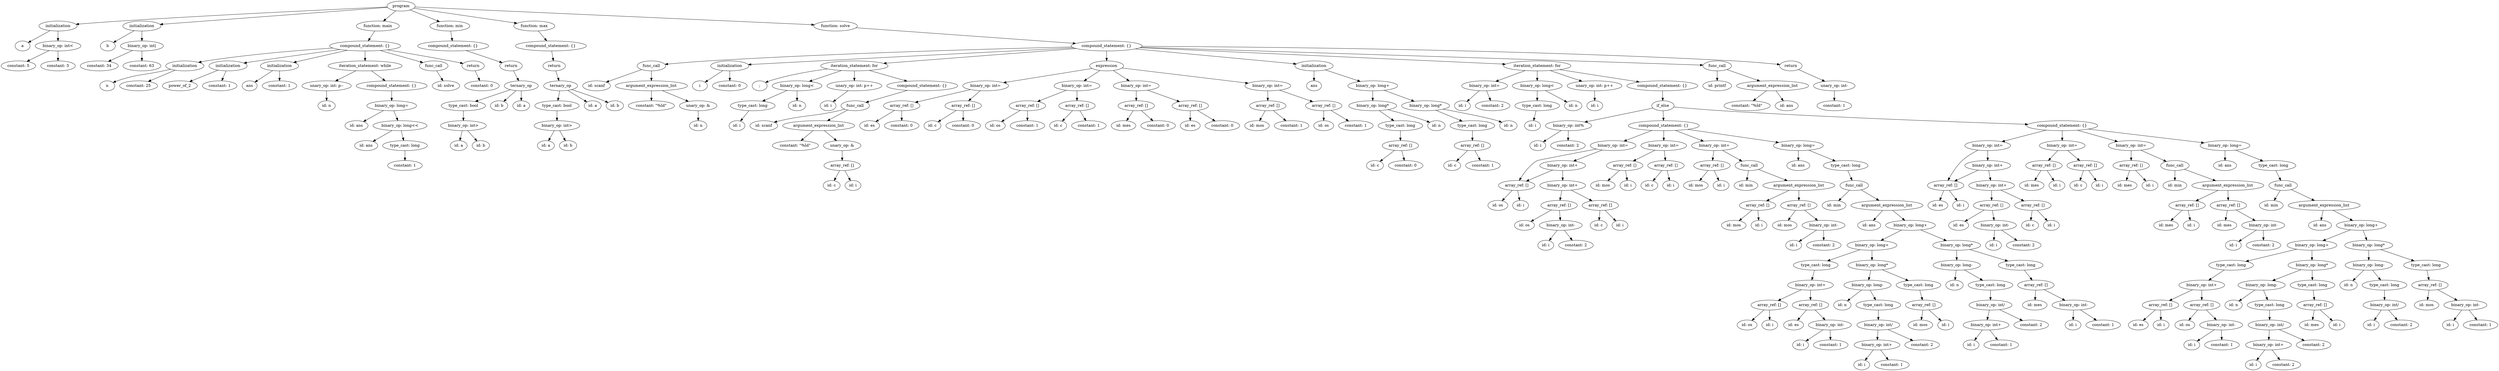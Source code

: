 strict digraph "" {
	graph [bb="0,0,9017,1332"];
	node [label="\N"];
	395	[height=0.5,
		label=program,
		pos="1444.5,1314",
		width=1.4082];
	6	[height=0.5,
		label=initialization,
		pos="205.5,1242",
		width=1.9167];
	395 -> 6	[pos="e,270.46,1248.3 1394.4,1310.8 1246.7,1304.2 800.38,1283.6 430.5,1260 380.45,1256.8 324.19,1252.6 280.44,1249.1"];
	13	[height=0.5,
		label=initialization,
		pos="508.5,1242",
		width=1.9167];
	395 -> 13	[pos="e,573.85,1247.9 1395.5,1309.3 1241.9,1297.8 769.25,1262.5 584.04,1248.6"];
	56	[height=0.5,
		label="function: main",
		pos="1360.5,1242",
		width=2.1528];
	395 -> 56	[pos="e,1380.4,1259.6 1425.4,1297.1 1414.4,1287.9 1400.3,1276.2 1388.1,1266"];
	75	[height=0.5,
		label="function: min",
		pos="1620.5,1242",
		width=2.004];
	395 -> 75	[pos="e,1583.7,1257.6 1477.2,1300 1504.5,1289.2 1543.6,1273.6 1574.2,1261.4"];
	94	[height=0.5,
		label="function: max",
		pos="1925.5,1242",
		width=2.0582];
	395 -> 94	[pos="e,1863.8,1252 1490.6,1306.3 1574.7,1294 1753.6,1268 1853.7,1253.4"];
	394	[height=0.5,
		label="function: solve",
		pos="3013.5,1242",
		width=2.1845];
	395 -> 394	[pos="e,2937.1,1246.4 1494.5,1310.8 1719.3,1300.7 2638.7,1259.7 2926.8,1246.9"];
	2	[height=0.5,
		label=a,
		pos="77.5,1170",
		width=0.75];
	6 -> 2	[pos="e,97.875,1182.1 177.09,1225.5 156.18,1214 127.83,1198.5 106.72,1187"];
	5	[height=0.5,
		label="binary_op: int<",
		pos="205.5,1170",
		width=2.2929];
	6 -> 5	[pos="e,205.5,1188.1 205.5,1223.7 205.5,1216 205.5,1206.7 205.5,1198.1"];
	9	[height=0.5,
		label=b,
		pos="385.5,1170",
		width=0.75];
	13 -> 9	[pos="e,405.46,1182.4 481.2,1225.5 461.32,1214.1 434.44,1198.8 414.23,1187.3"];
	12	[height=0.5,
		label="binary_op: int|",
		pos="508.5,1170",
		width=2.1528];
	13 -> 12	[pos="e,508.5,1188.1 508.5,1223.7 508.5,1216 508.5,1206.7 508.5,1198.1"];
	55	[height=0.5,
		label="compound_statement: {}",
		pos="1314.5,1170",
		width=3.5566];
	56 -> 55	[pos="e,1325.9,1188.3 1349.4,1224.1 1344,1215.8 1337.4,1205.8 1331.4,1196.7"];
	74	[height=0.5,
		label="compound_statement: {}",
		pos="1632.5,1170",
		width=3.5566];
	75 -> 74	[pos="e,1629.6,1188.1 1623.5,1223.7 1624.8,1216 1626.4,1206.7 1627.9,1198.1"];
	93	[height=0.5,
		label="compound_statement: {}",
		pos="1985.5,1170",
		width=3.5566];
	94 -> 93	[pos="e,1970.7,1188.3 1940,1224.1 1947.2,1215.7 1956,1205.4 1964,1196.1"];
	393	[height=0.5,
		label="compound_statement: {}",
		pos="3992.5,1170",
		width=3.5566];
	394 -> 393	[pos="e,3881.2,1179 3087.5,1235.7 3255.2,1223.7 3665.4,1194.4 3871,1179.7"];
	3	[height=0.5,
		label="constant: 5",
		pos="62.5,1098",
		width=1.7361];
	5 -> 3	[pos="e,93.015,1113.9 173.41,1153.3 152.37,1143 124.71,1129.5 102.28,1118.5"];
	4	[height=0.5,
		label="constant: 3",
		pos="205.5,1098",
		width=1.7361];
	5 -> 4	[pos="e,205.5,1116.1 205.5,1151.7 205.5,1144 205.5,1134.7 205.5,1126.1"];
	10	[height=0.5,
		label="constant: 34",
		pos="354.5,1098",
		width=1.8957];
	12 -> 10	[pos="e,387.16,1113.8 474.7,1153.6 451.62,1143.1 420.88,1129.2 396.27,1118"];
	11	[height=0.5,
		label="constant: 63",
		pos="508.5,1098",
		width=1.8957];
	12 -> 11	[pos="e,508.5,1116.1 508.5,1151.7 508.5,1144 508.5,1134.7 508.5,1126.1"];
	30	[height=0.5,
		label=initialization,
		pos="663.5,1098",
		width=1.9167];
	55 -> 30	[pos="e,712.84,1110.7 1198.2,1162.4 1082.1,1154.9 898.73,1140.3 741.5,1116 735.39,1115.1 729.04,1113.9 722.71,1112.7"];
	35	[height=0.5,
		label=initialization,
		pos="819.5,1098",
		width=1.9167];
	55 -> 35	[pos="e,876.64,1108.2 1224.5,1157.2 1146,1146.8 1029.1,1131 927.5,1116 914.33,1114.1 900.27,1111.9 886.8,1109.8"];
	40	[height=0.5,
		label=initialization,
		pos="1005.5,1098",
		width=1.9167];
	55 -> 40	[pos="e,1056.1,1110.5 1250.1,1154.4 1195.9,1142.1 1119,1124.7 1066,1112.7"];
	50	[height=0.5,
		label="iteration_statement: while",
		pos="1314.5,1098",
		width=3.7011];
	55 -> 50	[pos="e,1314.5,1116.1 1314.5,1151.7 1314.5,1144 1314.5,1134.7 1314.5,1126.1"];
	52	[height=0.5,
		label=func_call,
		pos="1562.5,1098",
		width=1.4306];
	55 -> 52	[pos="e,1523.6,1110 1368.9,1153.6 1412.2,1141.4 1472.2,1124.5 1513.9,1112.7"];
	54	[height=0.5,
		label=return,
		pos="1704.5,1098",
		width=1.125];
	55 -> 54	[pos="e,1668.6,1106.7 1394.7,1156 1457,1145.7 1545.3,1130.6 1622.5,1116 1634.2,1113.8 1646.8,1111.2 1658.6,1108.8"];
	73	[height=0.5,
		label=return,
		pos="1841.5,1098",
		width=1.125];
	74 -> 73	[pos="e,1810.1,1109.5 1679.7,1153.2 1715.9,1141.1 1765.6,1124.4 1800.3,1112.8"];
	92	[height=0.5,
		label=return,
		pos="1997.5,1098",
		width=1.125];
	93 -> 92	[pos="e,1994.6,1116.1 1988.5,1151.7 1989.8,1144 1991.4,1134.7 1992.9,1126.1"];
	124	[height=0.5,
		label=func_call,
		pos="2348.5,1098",
		width=1.4306];
	393 -> 124	[pos="e,2397.7,1103.7 3866.8,1166.3 3616.6,1160.5 3038.6,1145 2553.5,1116 2504.4,1113.1 2448.7,1108.4 2407.8,1104.6"];
	140	[height=0.5,
		label=initialization,
		pos="2631.5,1098",
		width=1.9167];
	393 -> 140	[pos="e,2698.4,1102.6 3874.1,1163.1 3680.8,1153.4 3285.4,1133.4 2950.5,1116 2867.8,1111.7 2773.1,1106.6 2708.5,1103.2"];
	157	[height=0.5,
		label="iteration_statement: for",
		pos="3081.5,1098",
		width=3.3761];
	393 -> 157	[pos="e,3186.6,1107.1 3883.1,1160.6 3709.7,1147.3 3373.6,1121.4 3196.7,1107.9"];
	172	[height=0.5,
		label=expression,
		pos="3992.5,1098",
		width=1.6971];
	393 -> 172	[pos="e,3992.5,1116.1 3992.5,1151.7 3992.5,1144 3992.5,1134.7 3992.5,1126.1"];
	203	[height=0.5,
		label=initialization,
		pos="4741.5,1098",
		width=1.9167];
	393 -> 203	[pos="e,4677.7,1105 4095.9,1159.3 4249.2,1145 4533.2,1118.5 4667.5,1105.9"];
	384	[height=0.5,
		label="iteration_statement: for",
		pos="5547.5,1098",
		width=3.3761];
	393 -> 384	[pos="e,5433,1104.2 4112.3,1163.6 4400.3,1150.6 5129.7,1117.8 5422.8,1104.6"];
	389	[height=0.5,
		label=func_call,
		pos="6197.5,1098",
		width=1.4306];
	393 -> 389	[pos="e,6146.3,1100.7 4116,1165.2 4394.6,1156.5 5093.6,1134.8 5678.5,1116 5843.9,1110.7 6038.9,1104.3 6136.1,1101"];
	392	[height=0.5,
		label=return,
		pos="6463.5,1098",
		width=1.125];
	393 -> 392	[pos="e,6424.2,1103 4120.4,1168.7 4465.5,1167.2 5445.1,1159.2 6258.5,1116 6311.8,1113.2 6372.6,1107.9 6414.1,1103.9"];
	28	[height=0.5,
		label=n,
		pos="383.5,1026",
		width=0.75];
	30 -> 28	[pos="e,404.11,1037.7 612.31,1085.8 603.38,1083.9 594.17,1081.9 585.5,1080 511.73,1064 490.98,1068.3 419.5,1044 417.59,1043.3 415.64,1042.6 \
413.69,1041.9"];
	29	[height=0.5,
		label="constant: 25",
		pos="496.5,1026",
		width=1.8957];
	30 -> 29	[pos="e,531.18,1041.5 628.49,1082.3 602.91,1071.6 568.04,1057 540.56,1045.5"];
	33	[height=0.5,
		label=power_of_2,
		pos="645.5,1026",
		width=1.7512];
	35 -> 33	[pos="e,680.32,1041 783.45,1082.5 756.26,1071.6 718.82,1056.5 689.81,1044.8"];
	34	[height=0.5,
		label="constant: 1",
		pos="789.5,1026",
		width=1.7361];
	35 -> 34	[pos="e,796.9,1044.3 812.24,1080.1 808.82,1072.1 804.68,1062.4 800.86,1053.5"];
	38	[height=0.5,
		label=ans,
		pos="897.5,1026",
		width=0.75];
	40 -> 38	[pos="e,916.19,1039.1 980.99,1081.1 964.25,1070.3 942.04,1055.9 924.74,1044.7"];
	39	[height=0.5,
		label="constant: 1",
		pos="1005.5,1026",
		width=1.7361];
	40 -> 39	[pos="e,1005.5,1044.1 1005.5,1079.7 1005.5,1072 1005.5,1062.7 1005.5,1054.1"];
	42	[height=0.5,
		label="unary_op: int: p--",
		pos="1175.5,1026",
		width=2.4734];
	50 -> 42	[pos="e,1207.2,1043 1281.6,1080.4 1262.1,1070.6 1237.2,1058.1 1216.5,1047.6"];
	49	[height=0.5,
		label="compound_statement: {}",
		pos="1410.5,1026",
		width=3.5566];
	50 -> 49	[pos="e,1387.5,1043.8 1337.7,1080.1 1350.2,1070.9 1365.8,1059.6 1379.4,1049.7"];
	51	[height=0.5,
		label="id: solve",
		pos="1606.5,1026",
		width=1.375];
	52 -> 51	[pos="e,1595.9,1043.8 1573.2,1080.1 1578.3,1071.8 1584.7,1061.7 1590.4,1052.5"];
	53	[height=0.5,
		label="constant: 0",
		pos="1736.5,1026",
		width=1.7361];
	54 -> 53	[pos="e,1728.6,1044.3 1712.2,1080.1 1715.9,1072.1 1720.3,1062.4 1724.4,1053.5"];
	72	[height=0.5,
		label=ternary_op,
		pos="1878.5,1026",
		width=1.6971];
	73 -> 72	[pos="e,1869.5,1044 1850.3,1080.4 1854.6,1072.2 1859.9,1062.2 1864.7,1053.1"];
	91	[height=0.5,
		label=ternary_op,
		pos="2020.5,1026",
		width=1.6971];
	92 -> 91	[pos="e,2014.8,1044.3 2003.1,1080.1 2005.7,1072.2 2008.8,1062.6 2011.7,1053.8"];
	119	[height=0.5,
		label="id: scanf",
		pos="2150.5,1026",
		width=1.3902];
	124 -> 119	[pos="e,2185.1,1039.2 2313.6,1084.6 2280.5,1073 2230.7,1055.3 2194.8,1042.7"];
	121	[height=0.5,
		label=argument_expression_list,
		pos="2348.5,1026",
		width=3.6111];
	124 -> 121	[pos="e,2348.5,1044.1 2348.5,1079.7 2348.5,1072 2348.5,1062.7 2348.5,1054.1"];
	138	[height=0.5,
		label=i,
		pos="2523.5,1026",
		width=0.75];
	140 -> 138	[pos="e,2542.2,1039.1 2607,1081.1 2590.2,1070.3 2568,1055.9 2550.7,1044.7"];
	139	[height=0.5,
		label="constant: 0",
		pos="2631.5,1026",
		width=1.7361];
	140 -> 139	[pos="e,2631.5,1044.1 2631.5,1079.7 2631.5,1072 2631.5,1062.7 2631.5,1054.1"];
	141	[height=0.5,
		label=";",
		pos="2739.5,1026",
		width=0.75];
	157 -> 141	[pos="e,2760.1,1037.9 2984.8,1087 2923.8,1079.1 2843.9,1065.6 2775.5,1044 2773.6,1043.4 2771.6,1042.7 2769.7,1041.9"];
	145	[height=0.5,
		label="binary_op: long<",
		pos="2874.5,1026",
		width=2.4914];
	157 -> 145	[pos="e,2918.3,1041.8 3035,1081.3 3003.3,1070.5 2961,1056.3 2927.9,1045"];
	147	[height=0.5,
		label="unary_op: int: p++",
		pos="3081.5,1026",
		width=2.75];
	157 -> 147	[pos="e,3081.5,1044.1 3081.5,1079.7 3081.5,1072 3081.5,1062.7 3081.5,1054.1"];
	156	[height=0.5,
		label="compound_statement: {}",
		pos="3326.5,1026",
		width=3.5566];
	157 -> 156	[pos="e,3272.6,1042.4 3134.7,1081.8 3172.4,1071 3223.1,1056.5 3263,1045.1"];
	164	[height=0.5,
		label="binary_op: int=",
		pos="3555.5,1026",
		width=2.2929];
	172 -> 164	[pos="e,3619.9,1037.3 3940.2,1088.6 3863,1076.3 3718.1,1053 3629.8,1038.9"];
	171	[height=0.5,
		label="binary_op: int=",
		pos="3885.5,1026",
		width=2.2929];
	172 -> 171	[pos="e,3910.5,1043.4 3968.5,1081.3 3953.9,1071.8 3935.1,1059.5 3919.1,1049"];
	179	[height=0.5,
		label="binary_op: int=",
		pos="4099.5,1026",
		width=2.2929];
	172 -> 179	[pos="e,4074.5,1043.4 4016.5,1081.3 4031.1,1071.8 4049.9,1059.5 4065.9,1049"];
	186	[height=0.5,
		label="binary_op: int=",
		pos="4574.5,1026",
		width=2.2929];
	172 -> 186	[pos="e,4504,1035.5 4048,1090.3 4151.4,1077.9 4373.8,1051.1 4493.8,1036.7"];
	189	[height=0.5,
		label=ans,
		pos="4741.5,1026",
		width=0.75];
	203 -> 189	[pos="e,4741.5,1044.1 4741.5,1079.7 4741.5,1072 4741.5,1062.7 4741.5,1054.1"];
	202	[height=0.5,
		label="binary_op: long+",
		pos="4953.5,1026",
		width=2.4914];
	203 -> 202	[pos="e,4908.8,1041.8 4782.6,1083.4 4815.8,1072.5 4862.6,1057 4898.9,1045"];
	206	[height=0.5,
		label="binary_op: int=",
		pos="5357.5,1026",
		width=2.2929];
	384 -> 206	[pos="e,5397.5,1041.7 5504.4,1081.1 5475.4,1070.5 5437.2,1056.4 5407,1045.2"];
	210	[height=0.5,
		label="binary_op: long<",
		pos="5547.5,1026",
		width=2.4914];
	384 -> 210	[pos="e,5547.5,1044.1 5547.5,1079.7 5547.5,1072 5547.5,1062.7 5547.5,1054.1"];
	212	[height=0.5,
		label="unary_op: int: p++",
		pos="5754.5,1026",
		width=2.75];
	384 -> 212	[pos="e,5709.6,1042.2 5594,1081.3 5625.4,1070.7 5667.1,1056.6 5700.1,1045.4"];
	383	[height=0.5,
		label="compound_statement: {}",
		pos="5999.5,1026",
		width=3.5566];
	384 -> 383	[pos="e,5916.7,1039.8 5628.3,1084.5 5706.4,1072.4 5824.7,1054.1 5906.7,1041.4"];
	385	[height=0.5,
		label="id: printf",
		pos="6197.5,1026",
		width=1.4444];
	389 -> 385	[pos="e,6197.5,1044.1 6197.5,1079.7 6197.5,1072 6197.5,1062.7 6197.5,1054.1"];
	387	[height=0.5,
		label=argument_expression_list,
		pos="6397.5,1026",
		width=3.6111];
	389 -> 387	[pos="e,6352,1042.9 6232.8,1084.6 6263.1,1074 6307.4,1058.5 6342.4,1046.3"];
	391	[height=0.5,
		label="unary_op: int-",
		pos="6620.5,1026",
		width=2.0762];
	392 -> 391	[pos="e,6586.5,1042.2 6491.2,1084.6 6515,1074 6549.7,1058.6 6577.1,1046.3"];
	41	[height=0.5,
		label="id: n",
		pos="1175.5,954",
		width=0.86659];
	42 -> 41	[pos="e,1175.5,972.1 1175.5,1007.7 1175.5,999.98 1175.5,990.71 1175.5,982.11"];
	48	[height=0.5,
		label="binary_op: long=",
		pos="1410.5,954",
		width=2.4914];
	49 -> 48	[pos="e,1410.5,972.1 1410.5,1007.7 1410.5,999.98 1410.5,990.71 1410.5,982.11"];
	71	[height=0.5,
		label="type_cast: bool",
		pos="1669.5,954",
		width=2.2222];
	72 -> 71	[pos="e,1712.1,969.26 1839.7,1012 1806.4,1000.9 1758.2,984.71 1721.6,972.45"];
	69	[height=0.5,
		label="id: b",
		pos="1798.5,954",
		width=0.86659];
	72 -> 69	[pos="e,1815.1,969.48 1859.9,1008.8 1848.9,999.12 1834.8,986.77 1822.9,976.34"];
	70	[height=0.5,
		label="id: a",
		pos="1878.5,954",
		width=0.84854];
	72 -> 70	[pos="e,1878.5,972.1 1878.5,1007.7 1878.5,999.98 1878.5,990.71 1878.5,982.11"];
	90	[height=0.5,
		label="type_cast: bool",
		pos="2007.5,954",
		width=2.2222];
	91 -> 90	[pos="e,2010.7,972.1 2017.3,1007.7 2015.9,999.98 2014.1,990.71 2012.5,982.11"];
	88	[height=0.5,
		label="id: a",
		pos="2136.5,954",
		width=0.84854];
	91 -> 88	[pos="e,2115.8,967.46 2046.2,1009.5 2064.3,998.6 2088.4,984.05 2107.1,972.73"];
	89	[height=0.5,
		label="id: b",
		pos="2216.5,954",
		width=0.86659];
	91 -> 89	[pos="e,2192.5,965.54 2060.5,1012.3 2092.2,1002 2137.5,986.89 2176.5,972 2178.7,971.16 2181,970.27 2183.2,969.36"];
	120	[height=0.5,
		label="constant: \"%ld\"",
		pos="2348.5,954",
		width=2.3109];
	121 -> 120	[pos="e,2348.5,972.1 2348.5,1007.7 2348.5,999.98 2348.5,990.71 2348.5,982.11"];
	123	[height=0.5,
		label="unary_op: &",
		pos="2517.5,954",
		width=1.8776];
	121 -> 123	[pos="e,2482.5,969.48 2387.7,1008.8 2413.2,998.19 2446.6,984.37 2473.1,973.39"];
	144	[height=0.5,
		label="type_cast: long",
		pos="2714.5,954",
		width=2.2387];
	145 -> 144	[pos="e,2749.4,970.25 2839,1009.5 2815.3,999.11 2784,985.42 2758.7,974.35"];
	143	[height=0.5,
		label="id: n",
		pos="2874.5,954",
		width=0.86659];
	145 -> 143	[pos="e,2874.5,972.1 2874.5,1007.7 2874.5,999.98 2874.5,990.71 2874.5,982.11"];
	146	[height=0.5,
		label="id: i",
		pos="2986.5,954",
		width=0.79437];
	147 -> 146	[pos="e,3004.4,968.2 3059,1008.4 3045,998.14 3027.1,984.9 3012.5,974.18"];
	155	[height=0.5,
		label=func_call,
		pos="3084.5,954",
		width=1.4306];
	156 -> 155	[pos="e,3122.7,966.06 3273.1,1009.6 3231,997.39 3173,980.59 3132.4,968.86"];
	160	[height=0.5,
		label="array_ref: []",
		pos="3252.5,954",
		width=1.8234];
	164 -> 160	[pos="e,3301.1,966.22 3501,1012.4 3447.4,1000 3365.9,981.2 3311,968.52"];
	163	[height=0.5,
		label="array_ref: []",
		pos="3474.5,954",
		width=1.8234];
	164 -> 163	[pos="e,3493.6,971.47 3536.3,1008.4 3525.8,999.34 3512.7,987.97 3501.2,978.06"];
	167	[height=0.5,
		label="array_ref: []",
		pos="3706.5,954",
		width=1.8234];
	171 -> 167	[pos="e,3742.7,969.16 3847.1,1010 3819.3,999.12 3781.7,984.39 3752.3,972.91"];
	170	[height=0.5,
		label="array_ref: []",
		pos="3885.5,954",
		width=1.8234];
	171 -> 170	[pos="e,3885.5,972.1 3885.5,1007.7 3885.5,999.98 3885.5,990.71 3885.5,982.11"];
	175	[height=0.5,
		label="array_ref: []",
		pos="4099.5,954",
		width=1.8234];
	179 -> 175	[pos="e,4099.5,972.1 4099.5,1007.7 4099.5,999.98 4099.5,990.71 4099.5,982.11"];
	178	[height=0.5,
		label="array_ref: []",
		pos="4294.5,954",
		width=1.8234];
	179 -> 178	[pos="e,4256.3,968.7 4140.4,1010.3 4171.3,999.21 4214,983.9 4246.6,972.21"];
	182	[height=0.5,
		label="array_ref: []",
		pos="4574.5,954",
		width=1.8234];
	186 -> 182	[pos="e,4574.5,972.1 4574.5,1007.7 4574.5,999.98 4574.5,990.71 4574.5,982.11"];
	185	[height=0.5,
		label="array_ref: []",
		pos="4776.5,954",
		width=1.8234];
	186 -> 185	[pos="e,4737.3,968.59 4616.8,1010.3 4649.2,999.12 4693.8,983.67 4727.6,971.94"];
	195	[height=0.5,
		label="binary_op: long*",
		pos="4953.5,954",
		width=2.4028];
	202 -> 195	[pos="e,4953.5,972.1 4953.5,1007.7 4953.5,999.98 4953.5,990.71 4953.5,982.11"];
	201	[height=0.5,
		label="binary_op: long*",
		pos="5144.5,954",
		width=2.4028];
	202 -> 201	[pos="e,5103.6,969.99 4994.5,1010 5023.6,999.33 5062.8,984.95 5093.8,973.57"];
	204	[height=0.5,
		label="id: i",
		pos="5277.5,954",
		width=0.79437];
	206 -> 204	[pos="e,5293.6,969.11 5338.5,1008.4 5327.4,998.69 5313.3,986.31 5301.4,975.93"];
	205	[height=0.5,
		label="constant: 2",
		pos="5386.5,954",
		width=1.7361];
	206 -> 205	[pos="e,5379.3,972.28 5364.5,1008.1 5367.8,1000.2 5371.7,990.62 5375.4,981.79"];
	209	[height=0.5,
		label="type_cast: long",
		pos="5547.5,954",
		width=2.2387];
	210 -> 209	[pos="e,5547.5,972.1 5547.5,1007.7 5547.5,999.98 5547.5,990.71 5547.5,982.11"];
	208	[height=0.5,
		label="id: n",
		pos="5677.5,954",
		width=0.86659];
	210 -> 208	[pos="e,5655.5,966.84 5577.3,1008.9 5598.1,997.76 5625.7,982.89 5646.7,971.59"];
	211	[height=0.5,
		label="id: i",
		pos="5755.5,954",
		width=0.79437];
	212 -> 211	[pos="e,5755.3,972.1 5754.7,1007.7 5754.9,999.98 5755,990.71 5755.1,982.11"];
	382	[height=0.5,
		label=if_else,
		pos="6001.5,954",
		width=1.125];
	383 -> 382	[pos="e,6001,972.1 6000,1007.7 6000.2,999.98 6000.5,990.71 6000.7,982.11"];
	386	[height=0.5,
		label="constant: \"%ld\"",
		pos="6305.5,954",
		width=2.3109];
	387 -> 386	[pos="e,6327.2,971.55 6375.2,1008.1 6363.3,998.96 6348.4,987.63 6335.4,977.77"];
	388	[height=0.5,
		label="id: ans",
		pos="6448.5,954",
		width=1.1555];
	387 -> 388	[pos="e,6436.6,971.31 6409.8,1008.1 6416.1,999.5 6423.7,988.97 6430.6,979.56"];
	390	[height=0.5,
		label="constant: 1",
		pos="6620.5,954",
		width=1.7361];
	391 -> 390	[pos="e,6620.5,972.1 6620.5,1007.7 6620.5,999.98 6620.5,990.71 6620.5,982.11"];
	43	[height=0.5,
		label="id: ans",
		pos="1283.5,882",
		width=1.1555];
	48 -> 43	[pos="e,1308.2,896.63 1381.4,936.94 1362.2,926.37 1337,912.5 1317,901.47"];
	47	[height=0.5,
		label="binary_op: long<<",
		pos="1440.5,882",
		width=2.7083];
	48 -> 47	[pos="e,1433.1,900.28 1417.8,936.05 1421.2,928.09 1425.3,918.41 1429.1,909.51"];
	68	[height=0.5,
		label="binary_op: int>",
		pos="1669.5,882",
		width=2.2929];
	71 -> 68	[pos="e,1669.5,900.1 1669.5,935.7 1669.5,927.98 1669.5,918.71 1669.5,910.11"];
	87	[height=0.5,
		label="binary_op: int>",
		pos="2007.5,882",
		width=2.2929];
	90 -> 87	[pos="e,2007.5,900.1 2007.5,935.7 2007.5,927.98 2007.5,918.71 2007.5,910.11"];
	122	[height=0.5,
		label="id: n",
		pos="2517.5,882",
		width=0.86659];
	123 -> 122	[pos="e,2517.5,900.1 2517.5,935.7 2517.5,927.98 2517.5,918.71 2517.5,910.11"];
	142	[height=0.5,
		label="id: i",
		pos="2657.5,882",
		width=0.79437];
	144 -> 142	[pos="e,2670,898.36 2700.7,936.05 2693.4,927.08 2684.3,915.92 2676.4,906.15"];
	148	[height=0.5,
		label="id: scanf",
		pos="2754.5,882",
		width=1.3902];
	155 -> 148	[pos="e,2791.5,894.34 3046.9,941.68 3039.5,939.64 3031.8,937.65 3024.5,936 2931.7,915 2906.2,921.2 2813.5,900 2809.5,899.08 2805.3,898.04 \
2801.1,896.96"];
	150	[height=0.5,
		label=argument_expression_list,
		pos="2952.5,882",
		width=3.6111];
	155 -> 150	[pos="e,2983.7,899.53 3057.5,938.67 3038.8,928.77 3013.7,915.44 2992.7,904.31"];
	158	[height=0.5,
		label="id: es",
		pos="3136.5,882",
		width=0.99297];
	160 -> 158	[pos="e,3158.5,896.3 3226.5,937.29 3208.9,926.69 3185.6,912.66 3167.2,901.51"];
	159	[height=0.5,
		label="constant: 0",
		pos="3252.5,882",
		width=1.7361];
	160 -> 159	[pos="e,3252.5,900.1 3252.5,935.7 3252.5,927.98 3252.5,918.71 3252.5,910.11"];
	161	[height=0.5,
		label="id: c",
		pos="3363.5,882",
		width=0.84854];
	163 -> 161	[pos="e,3383.5,895.62 3449.6,937.29 3432.6,926.58 3410.1,912.37 3392.3,901.17"];
	162	[height=0.5,
		label="constant: 0",
		pos="3474.5,882",
		width=1.7361];
	163 -> 162	[pos="e,3474.5,900.1 3474.5,935.7 3474.5,927.98 3474.5,918.71 3474.5,910.11"];
	165	[height=0.5,
		label="id: os",
		pos="3590.5,882",
		width=0.99297];
	167 -> 165	[pos="e,3612.5,896.3 3680.5,937.29 3662.9,926.69 3639.6,912.66 3621.2,901.51"];
	166	[height=0.5,
		label="constant: 1",
		pos="3706.5,882",
		width=1.7361];
	167 -> 166	[pos="e,3706.5,900.1 3706.5,935.7 3706.5,927.98 3706.5,918.71 3706.5,910.11"];
	168	[height=0.5,
		label="id: c",
		pos="3817.5,882",
		width=0.84854];
	170 -> 168	[pos="e,3832.1,898.04 3869.4,936.41 3860.4,927.13 3849,915.44 3839.2,905.36"];
	169	[height=0.5,
		label="constant: 1",
		pos="3928.5,882",
		width=1.7361];
	170 -> 169	[pos="e,3918.2,899.79 3895.9,936.05 3901,927.8 3907.2,917.7 3912.8,908.54"];
	173	[height=0.5,
		label="id: mes",
		pos="4053.5,882",
		width=1.2277];
	175 -> 173	[pos="e,4064.5,899.79 4088.4,936.05 4082.9,927.71 4076.2,917.49 4070.1,908.25"];
	174	[height=0.5,
		label="constant: 0",
		pos="4178.5,882",
		width=1.7361];
	175 -> 174	[pos="e,4160.2,899.23 4118.2,936.41 4128.4,927.37 4141.2,916.03 4152.4,906.13"];
	176	[height=0.5,
		label="id: es",
		pos="4294.5,882",
		width=0.99297];
	178 -> 176	[pos="e,4294.5,900.1 4294.5,935.7 4294.5,927.98 4294.5,918.71 4294.5,910.11"];
	177	[height=0.5,
		label="constant: 0",
		pos="4410.5,882",
		width=1.7361];
	178 -> 177	[pos="e,4384.6,898.66 4320.5,937.29 4336.8,927.47 4357.9,914.71 4375.7,904.03"];
	180	[height=0.5,
		label="id: mos",
		pos="4535.5,882",
		width=1.2277];
	182 -> 180	[pos="e,4544.9,899.79 4565.1,936.05 4560.5,927.8 4554.8,917.7 4549.7,908.54"];
	181	[height=0.5,
		label="constant: 1",
		pos="4660.5,882",
		width=1.7361];
	182 -> 181	[pos="e,4640.7,899.15 4594.4,936.76 4605.8,927.49 4620.3,915.71 4632.8,905.55"];
	183	[height=0.5,
		label="id: os",
		pos="4776.5,882",
		width=0.99297];
	185 -> 183	[pos="e,4776.5,900.1 4776.5,935.7 4776.5,927.98 4776.5,918.71 4776.5,910.11"];
	184	[height=0.5,
		label="constant: 1",
		pos="4892.5,882",
		width=1.7361];
	185 -> 184	[pos="e,4866.6,898.66 4802.5,937.29 4818.8,927.47 4839.9,914.71 4857.7,904.03"];
	194	[height=0.5,
		label="type_cast: long",
		pos="5053.5,882",
		width=2.2387];
	195 -> 194	[pos="e,5030.2,899.31 4976.9,936.59 4990.4,927.2 5007.4,915.29 5021.9,905.09"];
	193	[height=0.5,
		label="id: n",
		pos="5183.5,882",
		width=0.86659];
	195 -> 193	[pos="e,5159.6,893.76 5007.7,939.87 5046,930.11 5098.4,915.79 5143.5,900 5145.7,899.22 5148,898.38 5150.3,897.5"];
	200	[height=0.5,
		label="type_cast: long",
		pos="5313.5,882",
		width=2.2387];
	201 -> 200	[pos="e,5277.1,898.09 5181.6,937.64 5207,927.13 5240.8,913.12 5267.8,901.92"];
	199	[height=0.5,
		label="id: n",
		pos="5443.5,882",
		width=0.86659];
	201 -> 199	[pos="e,5419.7,894.04 5207.5,941.61 5272,929.68 5367.7,911.15 5403.5,900 5405.7,899.3 5408,898.52 5410.3,897.68"];
	207	[height=0.5,
		label="id: i",
		pos="5530.5,882",
		width=0.79437];
	209 -> 207	[pos="e,5534.7,900.1 5543.3,935.7 5541.4,927.9 5539.1,918.51 5537,909.83"];
	215	[height=0.5,
		label="binary_op: int%",
		pos="5660.5,882",
		width=2.3109];
	382 -> 215	[pos="e,5718.7,894.94 5965.3,945.58 5909.1,934.03 5799.8,911.59 5728.5,896.96"];
	299	[height=0.5,
		label="compound_statement: {}",
		pos="6004.5,882",
		width=3.5566];
	382 -> 299	[pos="e,6003.8,900.1 6002.2,935.7 6002.6,927.98 6003,918.71 6003.3,910.11"];
	381	[height=0.5,
		label="compound_statement: {}",
		pos="7443.5,882",
		width=3.5566];
	382 -> 381	[pos="e,7319.9,886.81 6040.9,949.4 6083.5,945.62 6153.2,939.71 6213.5,936 6611.9,911.45 7083.6,894.51 7309.7,887.15"];
	44	[height=0.5,
		label="id: ans",
		pos="1318.5,810",
		width=1.1555];
	47 -> 44	[pos="e,1342.5,824.79 1412.2,864.76 1394.1,854.35 1370.4,840.79 1351.4,829.9"];
	46	[height=0.5,
		label="type_cast: long",
		pos="1458.5,810",
		width=2.2387];
	47 -> 46	[pos="e,1454.1,828.1 1444.9,863.7 1447,855.9 1449.4,846.51 1451.6,837.83"];
	66	[height=0.5,
		label="id: a",
		pos="1652.5,810",
		width=0.84854];
	68 -> 66	[pos="e,1656.7,828.1 1665.3,863.7 1663.4,855.9 1661.1,846.51 1659,837.83"];
	67	[height=0.5,
		label="id: b",
		pos="1732.5,810",
		width=0.86659];
	68 -> 67	[pos="e,1718.7,826.36 1684.8,864.05 1692.9,854.99 1703.1,843.69 1711.9,833.86"];
	85	[height=0.5,
		label="id: a",
		pos="1967.5,810",
		width=0.84854];
	87 -> 85	[pos="e,1976.8,827.31 1997.8,864.05 1993,855.68 1987.2,845.4 1981.9,836.13"];
	86	[height=0.5,
		label="id: b",
		pos="2047.5,810",
		width=0.86659];
	87 -> 86	[pos="e,2038.2,827.31 2017.2,864.05 2022,855.68 2027.8,845.4 2033.1,836.13"];
	149	[height=0.5,
		label="constant: \"%ld\"",
		pos="2868.5,810",
		width=2.3109];
	150 -> 149	[pos="e,2888.4,827.55 2932.2,864.05 2921.4,855.05 2907.9,843.84 2896.2,834.05"];
	154	[height=0.5,
		label="unary_op: &",
		pos="3037.5,810",
		width=1.8776];
	150 -> 154	[pos="e,3017.7,827.31 2973.1,864.05 2984.1,854.98 2997.8,843.68 3009.8,833.84"];
	192	[height=0.5,
		label="array_ref: []",
		pos="5053.5,810",
		width=1.8234];
	194 -> 192	[pos="e,5053.5,828.1 5053.5,863.7 5053.5,855.98 5053.5,846.71 5053.5,838.11"];
	198	[height=0.5,
		label="array_ref: []",
		pos="5313.5,810",
		width=1.8234];
	200 -> 198	[pos="e,5313.5,828.1 5313.5,863.7 5313.5,855.98 5313.5,846.71 5313.5,838.11"];
	213	[height=0.5,
		label="id: i",
		pos="5549.5,810",
		width=0.79437];
	215 -> 213	[pos="e,5569.2,823.43 5634.8,864.76 5617.7,854.03 5595.4,839.96 5577.9,828.91"];
	214	[height=0.5,
		label="constant: 2",
		pos="5658.5,810",
		width=1.7361];
	215 -> 214	[pos="e,5659,828.1 5660,863.7 5659.8,855.98 5659.5,846.71 5659.3,838.11"];
	229	[height=0.5,
		label="binary_op: int=",
		pos="5821.5,810",
		width=2.2929];
	299 -> 229	[pos="e,5860.5,825.91 5962.5,864.94 5934.9,854.39 5898.7,840.55 5869.9,829.53"];
	236	[height=0.5,
		label="binary_op: int=",
		pos="6004.5,810",
		width=2.2929];
	299 -> 236	[pos="e,6004.5,828.1 6004.5,863.7 6004.5,855.98 6004.5,846.71 6004.5,838.11"];
	251	[height=0.5,
		label="binary_op: int=",
		pos="6187.5,810",
		width=2.2929];
	299 -> 251	[pos="e,6148.5,825.91 6046.5,864.94 6074.1,854.39 6110.3,840.55 6139.1,829.53"];
	298	[height=0.5,
		label="binary_op: long=",
		pos="6490.5,810",
		width=2.4914];
	299 -> 298	[pos="e,6419.9,821.17 6090.5,868.61 6180.9,855.6 6321.7,835.31 6409.9,822.61"];
	313	[height=0.5,
		label="binary_op: int=",
		pos="7174.5,810",
		width=2.2929];
	381 -> 313	[pos="e,7225.6,824.3 7385.5,865.9 7341.2,854.39 7280.5,838.58 7235.5,826.88"];
	320	[height=0.5,
		label="binary_op: int=",
		pos="7443.5,810",
		width=2.2929];
	381 -> 320	[pos="e,7443.5,828.1 7443.5,863.7 7443.5,855.98 7443.5,846.71 7443.5,838.11"];
	335	[height=0.5,
		label="binary_op: int=",
		pos="7692.5,810",
		width=2.2929];
	381 -> 335	[pos="e,7643.9,824.67 7498.1,865.64 7538.3,854.34 7592.9,838.99 7634,827.44"];
	380	[height=0.5,
		label="binary_op: long=",
		pos="8031.5,810",
		width=2.4914];
	381 -> 380	[pos="e,7956.3,819.95 7537.6,869.79 7650.4,856.36 7837.7,834.07 7946.4,821.13"];
	45	[height=0.5,
		label="constant: 1",
		pos="1458.5,738",
		width=1.7361];
	46 -> 45	[pos="e,1458.5,756.1 1458.5,791.7 1458.5,783.98 1458.5,774.71 1458.5,766.11"];
	153	[height=0.5,
		label="array_ref: []",
		pos="3037.5,738",
		width=1.8234];
	154 -> 153	[pos="e,3037.5,756.1 3037.5,791.7 3037.5,783.98 3037.5,774.71 3037.5,766.11"];
	190	[height=0.5,
		label="id: c",
		pos="4961.5,738",
		width=0.84854];
	192 -> 190	[pos="e,4979.6,752.79 5032.2,792.76 5019,782.73 5001.9,769.78 4987.9,759.1"];
	191	[height=0.5,
		label="constant: 0",
		pos="5072.5,738",
		width=1.7361];
	192 -> 191	[pos="e,5067.9,756.1 5058.2,791.7 5060.3,783.9 5062.9,774.51 5065.2,765.83"];
	196	[height=0.5,
		label="id: c",
		pos="5240.5,738",
		width=0.84854];
	198 -> 196	[pos="e,5256.2,754.04 5296.2,792.41 5286.4,783.04 5274.1,771.21 5263.5,761.07"];
	197	[height=0.5,
		label="constant: 1",
		pos="5351.5,738",
		width=1.7361];
	198 -> 197	[pos="e,5342.1,756.28 5322.7,792.05 5327.1,784.01 5332.4,774.2 5337.3,765.23"];
	218	[height=0.5,
		label="array_ref: []",
		pos="5473.5,666",
		width=1.8234];
	229 -> 218	[pos="e,5482.8,684.13 5761.3,797.62 5681.4,782.46 5549.8,757.37 5547.5,756 5521.7,740.76 5500.9,713.12 5488,692.68"];
	228	[height=0.5,
		label="binary_op: int+",
		pos="5639.5,738",
		width=2.2929];
	229 -> 228	[pos="e,5678.5,753.99 5782.5,793.98 5754.9,783.37 5717.7,769.08 5688.2,757.72"];
	232	[height=0.5,
		label="array_ref: []",
		pos="5863.5,738",
		width=1.8234];
	236 -> 232	[pos="e,5894.1,754.18 5972.9,793.29 5952.3,783.06 5925.2,769.64 5903.2,758.7"];
	235	[height=0.5,
		label="array_ref: []",
		pos="6012.5,738",
		width=1.8234];
	236 -> 235	[pos="e,6010.5,756.1 6006.5,791.7 6007.4,783.98 6008.4,774.71 6009.4,766.11"];
	239	[height=0.5,
		label="array_ref: []",
		pos="6178.5,738",
		width=1.8234];
	251 -> 239	[pos="e,6180.7,756.1 6185.3,791.7 6184.3,783.98 6183.1,774.71 6182,766.11"];
	250	[height=0.5,
		label=func_call,
		pos="6313.5,738",
		width=1.4306];
	251 -> 250	[pos="e,6287.3,753.56 6216.4,792.94 6234.8,782.7 6258.9,769.35 6278.4,758.5"];
	252	[height=0.5,
		label="id: ans",
		pos="6490.5,738",
		width=1.1555];
	298 -> 252	[pos="e,6490.5,756.1 6490.5,791.7 6490.5,783.98 6490.5,774.71 6490.5,766.11"];
	297	[height=0.5,
		label="type_cast: long",
		pos="6661.5,738",
		width=2.2387];
	298 -> 297	[pos="e,6624.6,754.09 6528,793.64 6553.7,783.13 6587.9,769.12 6615.3,757.92"];
	302	[height=0.5,
		label="array_ref: []",
		pos="7022.5,666",
		width=1.8234];
	313 -> 302	[pos="e,7031,684.1 7139.2,793.46 7121,784.3 7099.1,771.46 7082.5,756 7062.9,737.77 7046.4,712.01 7035.7,692.89"];
	312	[height=0.5,
		label="binary_op: int+",
		pos="7174.5,738",
		width=2.2929];
	313 -> 312	[pos="e,7174.5,756.1 7174.5,791.7 7174.5,783.98 7174.5,774.71 7174.5,766.11"];
	316	[height=0.5,
		label="array_ref: []",
		pos="7377.5,738",
		width=1.8234];
	320 -> 316	[pos="e,7393.3,755.79 7427.5,792.05 7419.3,783.37 7409.2,772.64 7400.2,763.11"];
	319	[height=0.5,
		label="array_ref: []",
		pos="7526.5,738",
		width=1.8234];
	320 -> 319	[pos="e,7507.3,755.23 7463.2,792.41 7474,783.28 7487.6,771.81 7499.4,761.84"];
	323	[height=0.5,
		label="array_ref: []",
		pos="7692.5,738",
		width=1.8234];
	335 -> 323	[pos="e,7692.5,756.1 7692.5,791.7 7692.5,783.98 7692.5,774.71 7692.5,766.11"];
	334	[height=0.5,
		label=func_call,
		pos="7850.5,738",
		width=1.4306];
	335 -> 334	[pos="e,7819.9,752.55 7727.2,793.64 7751.7,782.75 7784.8,768.12 7810.5,756.74"];
	336	[height=0.5,
		label="id: ans",
		pos="8031.5,738",
		width=1.1555];
	380 -> 336	[pos="e,8031.5,756.1 8031.5,791.7 8031.5,783.98 8031.5,774.71 8031.5,766.11"];
	379	[height=0.5,
		label="type_cast: long",
		pos="8206.5,738",
		width=2.2387];
	380 -> 379	[pos="e,8169.1,753.97 8069.9,793.64 8096.3,783.09 8131.4,769.02 8159.5,757.8"];
	151	[height=0.5,
		label="id: c",
		pos="2999.5,666",
		width=0.84854];
	153 -> 151	[pos="e,3008.4,683.31 3028.3,720.05 3023.8,711.68 3018.2,701.4 3013.1,692.13"];
	152	[height=0.5,
		label="id: i",
		pos="3076.5,666",
		width=0.79437];
	153 -> 152	[pos="e,3067.4,683.31 3046.9,720.05 3051.6,711.68 3057.3,701.4 3062.5,692.13"];
	216	[height=0.5,
		label="id: os",
		pos="5405.5,594",
		width=0.99297];
	218 -> 216	[pos="e,5420.6,610.51 5457.4,648.41 5448.5,639.26 5437.3,627.76 5427.6,617.78"];
	217	[height=0.5,
		label="id: i",
		pos="5487.5,594",
		width=0.79437];
	218 -> 217	[pos="e,5484.1,612.1 5477,647.7 5478.5,639.98 5480.4,630.71 5482.1,622.11"];
	228 -> 218	[pos="e,5507.9,681.49 5603.1,721.64 5577.8,710.99 5544.1,696.76 5517.4,685.49"];
	227	[height=0.5,
		label="binary_op: int+",
		pos="5639.5,666",
		width=2.2929];
	228 -> 227	[pos="e,5639.5,684.1 5639.5,719.7 5639.5,711.98 5639.5,702.71 5639.5,694.11"];
	230	[height=0.5,
		label="id: mos",
		pos="5784.5,666",
		width=1.2277];
	232 -> 230	[pos="e,5802.3,682.75 5844.8,720.41 5834.3,711.15 5821.2,699.48 5809.8,689.41"];
	231	[height=0.5,
		label="id: i",
		pos="5875.5,666",
		width=0.79437];
	232 -> 231	[pos="e,5872.6,684.1 5866.5,719.7 5867.8,711.98 5869.4,702.71 5870.9,694.11"];
	233	[height=0.5,
		label="id: c",
		pos="5952.5,666",
		width=0.84854];
	235 -> 233	[pos="e,5965.8,682.51 5998.3,720.41 5990.6,711.44 5981,700.21 5972.5,690.37"];
	234	[height=0.5,
		label="id: i",
		pos="6029.5,666",
		width=0.79437];
	235 -> 234	[pos="e,6025.3,684.1 6016.7,719.7 6018.6,711.9 6020.9,702.51 6023,693.83"];
	237	[height=0.5,
		label="id: mos",
		pos="6120.5,666",
		width=1.2277];
	239 -> 237	[pos="e,6134,683.31 6164.5,720.05 6157.3,711.42 6148.5,700.76 6140.6,691.27"];
	238	[height=0.5,
		label="id: i",
		pos="6211.5,666",
		width=0.79437];
	239 -> 238	[pos="e,6203.6,683.79 6186.5,720.05 6190.3,711.97 6194.9,702.12 6199.2,693.11"];
	240	[height=0.5,
		label="id: min",
		pos="6301.5,666",
		width=1.1944];
	250 -> 240	[pos="e,6304.4,684.1 6310.5,719.7 6309.2,711.98 6307.6,702.71 6306.1,694.11"];
	244	[height=0.5,
		label=argument_expression_list,
		pos="6492.5,666",
		width=3.6111];
	250 -> 244	[pos="e,6451.2,683.13 6346.7,724 6373.4,713.58 6411.2,698.79 6441.6,686.89"];
	296	[height=0.5,
		label=func_call,
		pos="6692.5,666",
		width=1.4306];
	297 -> 296	[pos="e,6684.8,684.28 6669,720.05 6672.5,712.09 6676.8,702.41 6680.8,693.51"];
	300	[height=0.5,
		label="id: es",
		pos="6994.5,594",
		width=0.99297];
	302 -> 300	[pos="e,7001.2,611.79 7015.7,648.05 7012.5,639.97 7008.5,630.12 7004.9,621.11"];
	301	[height=0.5,
		label="id: i",
		pos="7076.5,594",
		width=0.79437];
	302 -> 301	[pos="e,7064.3,610.83 7035.6,648.05 7042.3,639.29 7050.7,628.45 7058.1,618.86"];
	312 -> 302	[pos="e,7054.6,681.77 7140.8,721.46 7118.1,711.01 7088,697.16 7063.8,686.04"];
	311	[height=0.5,
		label="binary_op: int+",
		pos="7188.5,666",
		width=2.2929];
	312 -> 311	[pos="e,7185.1,684.1 7178,719.7 7179.5,711.98 7181.4,702.71 7183.1,694.11"];
	314	[height=0.5,
		label="id: mes",
		pos="7333.5,666",
		width=1.2277];
	316 -> 314	[pos="e,7344.1,683.79 7366.8,720.05 7361.7,711.8 7355.3,701.7 7349.6,692.54"];
	315	[height=0.5,
		label="id: i",
		pos="7424.5,666",
		width=0.79437];
	316 -> 315	[pos="e,7413.9,682.83 7388.9,720.05 7394.7,711.38 7401.9,700.67 7408.3,691.15"];
	317	[height=0.5,
		label="id: c",
		pos="7501.5,666",
		width=0.84854];
	319 -> 317	[pos="e,7507.5,683.79 7520.4,720.05 7517.6,712.06 7514.1,702.33 7510.9,693.4"];
	318	[height=0.5,
		label="id: i",
		pos="7578.5,666",
		width=0.79437];
	319 -> 318	[pos="e,7566.7,682.83 7539.1,720.05 7545.5,711.38 7553.5,700.67 7560.6,691.15"];
	321	[height=0.5,
		label="id: mes",
		pos="7669.5,666",
		width=1.2277];
	323 -> 321	[pos="e,7675.2,684.28 7686.9,720.05 7684.3,712.18 7681.2,702.62 7678.3,693.79"];
	322	[height=0.5,
		label="id: i",
		pos="7760.5,666",
		width=0.79437];
	323 -> 322	[pos="e,7745.9,682.04 7708.6,720.41 7717.6,711.13 7729,699.44 7738.8,689.36"];
	324	[height=0.5,
		label="id: min",
		pos="7850.5,666",
		width=1.1944];
	334 -> 324	[pos="e,7850.5,684.1 7850.5,719.7 7850.5,711.98 7850.5,702.71 7850.5,694.11"];
	328	[height=0.5,
		label=argument_expression_list,
		pos="8041.5,666",
		width=3.6111];
	334 -> 328	[pos="e,7997.9,682.97 7884.6,724.49 7913.5,713.93 7955.2,698.63 7988.4,686.48"];
	378	[height=0.5,
		label=func_call,
		pos="8241.5,666",
		width=1.4306];
	379 -> 378	[pos="e,8233.1,683.79 8215,720.05 8219.1,711.89 8224,701.91 8228.6,692.82"];
	223	[height=0.5,
		label="array_ref: []",
		pos="5626.5,594",
		width=1.8234];
	227 -> 223	[pos="e,5629.7,612.1 5636.3,647.7 5634.9,639.98 5633.1,630.71 5631.5,622.11"];
	226	[height=0.5,
		label="array_ref: []",
		pos="5775.5,594",
		width=1.8234];
	227 -> 226	[pos="e,5745.7,610.34 5670.4,649.12 5690,639 5715.7,625.8 5736.7,614.97"];
	243	[height=0.5,
		label="array_ref: []",
		pos="6343.5,594",
		width=1.8234];
	244 -> 243	[pos="e,6375.2,609.88 6457.6,648.59 6435.6,638.29 6407.3,624.96 6384.3,614.18"];
	249	[height=0.5,
		label="array_ref: []",
		pos="6492.5,594",
		width=1.8234];
	244 -> 249	[pos="e,6492.5,612.1 6492.5,647.7 6492.5,639.98 6492.5,630.71 6492.5,622.11"];
	253	[height=0.5,
		label="id: min",
		pos="6619.5,594",
		width=1.1944];
	296 -> 253	[pos="e,6635.8,610.67 6675.6,648.76 6665.9,639.53 6653.7,627.83 6643.2,617.7"];
	255	[height=0.5,
		label=argument_expression_list,
		pos="6810.5,594",
		width=3.6111];
	296 -> 255	[pos="e,6782.2,611.79 6717.5,650.15 6733.8,640.5 6755.3,627.74 6773.5,616.92"];
	307	[height=0.5,
		label="array_ref: []",
		pos="7188.5,594",
		width=1.8234];
	311 -> 307	[pos="e,7188.5,612.1 7188.5,647.7 7188.5,639.98 7188.5,630.71 7188.5,622.11"];
	310	[height=0.5,
		label="array_ref: []",
		pos="7337.5,594",
		width=1.8234];
	311 -> 310	[pos="e,7305.8,609.89 7221.6,649.46 7243.7,639.05 7273.1,625.25 7296.7,614.16"];
	327	[height=0.5,
		label="array_ref: []",
		pos="7894.5,594",
		width=1.8234];
	328 -> 327	[pos="e,7925.7,609.88 8007,648.59 7985.5,638.33 7957.7,625.08 7935.1,614.32"];
	333	[height=0.5,
		label="array_ref: []",
		pos="8043.5,594",
		width=1.8234];
	328 -> 333	[pos="e,8043,612.1 8042,647.7 8042.2,639.98 8042.5,630.71 8042.7,622.11"];
	337	[height=0.5,
		label="id: min",
		pos="8198.5,594",
		width=1.1944];
	378 -> 337	[pos="e,8208.8,611.79 8231.1,648.05 8226,639.8 8219.8,629.7 8214.2,620.54"];
	339	[height=0.5,
		label=argument_expression_list,
		pos="8389.5,594",
		width=3.6111];
	378 -> 339	[pos="e,8354.9,611.38 8270.7,651.17 8292.1,641.08 8321.4,627.22 8345.5,615.79"];
	219	[height=0.5,
		label="id: os",
		pos="5501.5,522",
		width=0.99297];
	223 -> 219	[pos="e,5524.7,535.98 5599.1,577.64 5579.7,566.82 5553.8,552.3 5533.5,540.95"];
	222	[height=0.5,
		label="binary_op: int-",
		pos="5632.5,522",
		width=2.1528];
	223 -> 222	[pos="e,5631,540.1 5628,575.7 5628.6,567.98 5629.4,558.71 5630.2,550.11"];
	224	[height=0.5,
		label="id: c",
		pos="5769.5,522",
		width=0.84854];
	226 -> 224	[pos="e,5771,540.1 5774,575.7 5773.4,567.98 5772.6,558.71 5771.8,550.11"];
	225	[height=0.5,
		label="id: i",
		pos="5846.5,522",
		width=0.79437];
	226 -> 225	[pos="e,5831.7,537.57 5792.3,576.41 5802,566.91 5814.2,554.88 5824.5,544.65"];
	241	[height=0.5,
		label="id: mos",
		pos="6257.5,522",
		width=1.2277];
	243 -> 241	[pos="e,6276.5,538.43 6323.6,576.76 6311.9,567.29 6297.1,555.21 6284.4,544.9"];
	242	[height=0.5,
		label="id: i",
		pos="6348.5,522",
		width=0.79437];
	243 -> 242	[pos="e,6347.3,540.1 6344.7,575.7 6345.3,567.98 6345.9,558.71 6346.6,550.11"];
	245	[height=0.5,
		label="id: mos",
		pos="6441.5,522",
		width=1.2277];
	249 -> 245	[pos="e,6453.7,539.79 6480.2,576.05 6474,567.63 6466.5,557.28 6459.7,547.97"];
	248	[height=0.5,
		label="binary_op: int-",
		pos="6581.5,522",
		width=2.1528];
	249 -> 248	[pos="e,6560.7,539.39 6513.1,576.76 6524.9,567.55 6539.7,555.88 6552.6,545.77"];
	254	[height=0.5,
		label="id: ans",
		pos="6746.5,522",
		width=1.1555];
	255 -> 254	[pos="e,6761.4,539.31 6795,576.05 6787,567.24 6777,556.33 6768.2,546.69"];
	295	[height=0.5,
		label="binary_op: long+",
		pos="6895.5,522",
		width=2.4914];
	255 -> 295	[pos="e,6875.4,539.55 6831.1,576.05 6842,567.05 6855.6,555.84 6867.5,546.05"];
	303	[height=0.5,
		label="id: es",
		pos="7069.5,522",
		width=0.99297];
	307 -> 303	[pos="e,7091.8,536.14 7162.1,577.46 7143.9,566.76 7119.6,552.48 7100.5,541.23"];
	306	[height=0.5,
		label="binary_op: int-",
		pos="7200.5,522",
		width=2.1528];
	307 -> 306	[pos="e,7197.6,540.1 7191.5,575.7 7192.8,567.98 7194.4,558.71 7195.9,550.11"];
	308	[height=0.5,
		label="id: c",
		pos="7327.5,522",
		width=0.84854];
	310 -> 308	[pos="e,7329.9,540.1 7335,575.7 7333.9,567.98 7332.6,558.71 7331.4,550.11"];
	309	[height=0.5,
		label="id: i",
		pos="7404.5,522",
		width=0.79437];
	310 -> 309	[pos="e,7390.1,538.04 7353.4,576.41 7362.3,567.13 7373.4,555.44 7383.1,545.36"];
	325	[height=0.5,
		label="id: mes",
		pos="7818.5,522",
		width=1.2277];
	327 -> 325	[pos="e,7835.6,538.75 7876.5,576.41 7866.5,567.24 7854,555.7 7843.1,545.7"];
	326	[height=0.5,
		label="id: i",
		pos="7909.5,522",
		width=0.79437];
	327 -> 326	[pos="e,7905.8,540.1 7898.2,575.7 7899.9,567.98 7901.8,558.71 7903.7,550.11"];
	329	[height=0.5,
		label="id: mes",
		pos="8029.5,522",
		width=1.2277];
	333 -> 329	[pos="e,8032.9,540.1 8040,575.7 8038.5,567.98 8036.6,558.71 8034.9,550.11"];
	332	[height=0.5,
		label="binary_op: int-",
		pos="8169.5,522",
		width=2.1528];
	333 -> 332	[pos="e,8141,538.81 8071.2,577.64 8089,567.7 8112.5,554.64 8132.1,543.78"];
	338	[height=0.5,
		label="id: ans",
		pos="8374.5,522",
		width=1.1555];
	339 -> 338	[pos="e,8378.2,540.1 8385.8,575.7 8384.1,567.98 8382.2,558.71 8380.3,550.11"];
	377	[height=0.5,
		label="binary_op: long+",
		pos="8523.5,522",
		width=2.4914];
	339 -> 377	[pos="e,8492.9,538.99 8421.3,576.41 8440,566.59 8464,554.08 8484,543.63"];
	220	[height=0.5,
		label="id: i",
		pos="5578.5,450",
		width=0.79437];
	222 -> 220	[pos="e,5590.7,466.83 5619.4,504.05 5612.7,495.29 5604.3,484.45 5596.9,474.86"];
	221	[height=0.5,
		label="constant: 2",
		pos="5687.5,450",
		width=1.7361];
	222 -> 221	[pos="e,5674.3,467.79 5645.8,504.05 5652.5,495.54 5660.7,485.07 5668.1,475.68"];
	246	[height=0.5,
		label="id: i",
		pos="6473.5,450",
		width=0.79437];
	248 -> 246	[pos="e,6492.8,463.5 6556.7,504.94 6540.2,494.22 6518.4,480.1 6501.3,468.99"];
	247	[height=0.5,
		label="constant: 2",
		pos="6582.5,450",
		width=1.7361];
	248 -> 247	[pos="e,6582.3,468.1 6581.7,503.7 6581.9,495.98 6582,486.71 6582.1,478.11"];
	279	[height=0.5,
		label="binary_op: long+",
		pos="6756.5,450",
		width=2.4914];
	295 -> 279	[pos="e,6788.4,467.06 6864,505.12 6844.3,495.21 6818.8,482.35 6797.5,471.65"];
	294	[height=0.5,
		label="binary_op: long*",
		pos="7062.5,450",
		width=2.4028];
	295 -> 294	[pos="e,7025.8,466.37 6932.6,505.46 6957.3,495.1 6990,481.39 7016.4,470.32"];
	304	[height=0.5,
		label="id: i",
		pos="7195.5,450",
		width=0.79437];
	306 -> 304	[pos="e,7196.7,468.1 7199.3,503.7 7198.7,495.98 7198.1,486.71 7197.4,478.11"];
	305	[height=0.5,
		label="constant: 2",
		pos="7304.5,450",
		width=1.7361];
	306 -> 305	[pos="e,7280.9,466.91 7224.6,504.76 7238.8,495.24 7256.8,483.09 7272.2,472.75"];
	330	[height=0.5,
		label="id: i",
		pos="8061.5,450",
		width=0.79437];
	332 -> 330	[pos="e,8080.8,463.5 8144.7,504.94 8128.2,494.22 8106.4,480.1 8089.3,468.99"];
	331	[height=0.5,
		label="constant: 2",
		pos="8170.5,450",
		width=1.7361];
	332 -> 331	[pos="e,8170.3,468.1 8169.7,503.7 8169.9,495.98 8170,486.71 8170.1,478.11"];
	363	[height=0.5,
		label="binary_op: long+",
		pos="8345.5,450",
		width=2.4914];
	377 -> 363	[pos="e,8384.5,466.33 8484.4,505.64 8457.8,495.15 8422.3,481.19 8393.8,470"];
	376	[height=0.5,
		label="binary_op: long*",
		pos="8550.5,450",
		width=2.4028];
	377 -> 376	[pos="e,8543.9,468.1 8530.2,503.7 8533.2,495.81 8536.9,486.3 8540.3,477.55"];
	278	[height=0.5,
		label="type_cast: long",
		pos="6553.5,378",
		width=2.2387];
	279 -> 278	[pos="e,6595.4,393.46 6713.4,434.15 6681.8,423.23 6638.6,408.34 6605.1,396.78"];
	277	[height=0.5,
		label="binary_op: long*",
		pos="6756.5,378",
		width=2.4028];
	279 -> 277	[pos="e,6756.5,396.1 6756.5,431.7 6756.5,423.98 6756.5,414.71 6756.5,406.11"];
	287	[height=0.5,
		label="binary_op: long-",
		pos="7062.5,378",
		width=2.3651];
	294 -> 287	[pos="e,7062.5,396.1 7062.5,431.7 7062.5,423.98 7062.5,414.71 7062.5,406.11"];
	293	[height=0.5,
		label="type_cast: long",
		pos="7293.5,378",
		width=2.2387];
	294 -> 293	[pos="e,7247.6,392.91 7109.2,434.83 7146.4,423.56 7198.6,407.76 7237.9,395.85"];
	362	[height=0.5,
		label="type_cast: long",
		pos="8053.5,378",
		width=2.2387];
	363 -> 362	[pos="e,8106.6,391.72 8290.2,435.75 8240.7,423.87 8168,406.46 8116.3,394.06"];
	361	[height=0.5,
		label="binary_op: long*",
		pos="8345.5,378",
		width=2.4028];
	363 -> 361	[pos="e,8345.5,396.1 8345.5,431.7 8345.5,423.98 8345.5,414.71 8345.5,406.11"];
	369	[height=0.5,
		label="binary_op: long-",
		pos="8550.5,378",
		width=2.3651];
	376 -> 369	[pos="e,8550.5,396.1 8550.5,431.7 8550.5,423.98 8550.5,414.71 8550.5,406.11"];
	375	[height=0.5,
		label="type_cast: long",
		pos="8757.5,378",
		width=2.2387];
	376 -> 375	[pos="e,8714.9,393.42 8593.9,434.33 8626.3,423.38 8670.6,408.37 8705,396.75"];
	264	[height=0.5,
		label="binary_op: int+",
		pos="6534.5,306",
		width=2.2929];
	278 -> 264	[pos="e,6539.1,324.1 6548.8,359.7 6546.7,351.9 6544.1,342.51 6541.8,333.83"];
	272	[height=0.5,
		label="binary_op: long-",
		pos="6740.5,306",
		width=2.3651];
	277 -> 272	[pos="e,6744.4,324.1 6752.5,359.7 6750.8,351.98 6748.7,342.71 6746.7,334.11"];
	276	[height=0.5,
		label="type_cast: long",
		pos="6924.5,306",
		width=2.2387];
	277 -> 276	[pos="e,6888.3,322.09 6793.4,361.64 6818.5,351.17 6851.9,337.24 6878.7,326.07"];
	280	[height=0.5,
		label="id: n",
		pos="7054.5,306",
		width=0.86659];
	287 -> 280	[pos="e,7056.5,324.1 7060.5,359.7 7059.6,351.98 7058.6,342.71 7057.6,334.11"];
	286	[height=0.5,
		label="type_cast: long",
		pos="7184.5,306",
		width=2.2387];
	287 -> 286	[pos="e,7156.6,322.98 7090.5,360.94 7107.5,351.16 7129.5,338.55 7147.9,327.99"];
	292	[height=0.5,
		label="array_ref: []",
		pos="7348.5,306",
		width=1.8234];
	293 -> 292	[pos="e,7335.3,323.79 7306.8,360.05 7313.5,351.54 7321.7,341.07 7329.1,331.68"];
	348	[height=0.5,
		label="binary_op: int+",
		pos="7947.5,306",
		width=2.2929];
	362 -> 348	[pos="e,7972.3,323.39 8028.9,360.76 8014.6,351.29 7996.3,339.21 7980.7,328.91"];
	356	[height=0.5,
		label="binary_op: long-",
		pos="8163.5,306",
		width=2.3651];
	361 -> 356	[pos="e,8202.6,322.04 8306,361.81 8278.5,351.23 8241.6,337.04 8212.2,325.75"];
	360	[height=0.5,
		label="type_cast: long",
		pos="8347.5,306",
		width=2.2387];
	361 -> 360	[pos="e,8347,324.1 8346,359.7 8346.2,351.98 8346.5,342.71 8346.7,334.11"];
	364	[height=0.5,
		label="id: n",
		pos="8477.5,306",
		width=0.86659];
	369 -> 364	[pos="e,8493,321.89 8532.8,360.05 8523,350.68 8510.8,338.92 8500.3,328.86"];
	368	[height=0.5,
		label="type_cast: long",
		pos="8607.5,306",
		width=2.2387];
	369 -> 368	[pos="e,8593.8,323.79 8564.3,360.05 8571.2,351.54 8579.8,341.07 8587.4,331.68"];
	374	[height=0.5,
		label="array_ref: []",
		pos="8771.5,306",
		width=1.8234];
	375 -> 374	[pos="e,8768.1,324.1 8761,359.7 8762.5,351.98 8764.4,342.71 8766.1,334.11"];
	258	[height=0.5,
		label="array_ref: []",
		pos="6385.5,234",
		width=1.8234];
	264 -> 258	[pos="e,6417.2,249.89 6501.4,289.46 6479.3,279.05 6449.9,265.25 6426.3,254.16"];
	263	[height=0.5,
		label="array_ref: []",
		pos="6534.5,234",
		width=1.8234];
	264 -> 263	[pos="e,6534.5,252.1 6534.5,287.7 6534.5,279.98 6534.5,270.71 6534.5,262.11"];
	265	[height=0.5,
		label="id: n",
		pos="6649.5,234",
		width=0.86659];
	272 -> 265	[pos="e,6667.5,248.88 6718.9,288.41 6706,278.43 6689.4,265.67 6675.7,255.12"];
	271	[height=0.5,
		label="type_cast: long",
		pos="6779.5,234",
		width=2.2387];
	272 -> 271	[pos="e,6769.9,252.28 6749.9,288.05 6754.4,280.01 6759.9,270.2 6764.9,261.23"];
	275	[height=0.5,
		label="array_ref: []",
		pos="6943.5,234",
		width=1.8234];
	276 -> 275	[pos="e,6938.9,252.1 6929.2,287.7 6931.3,279.9 6933.9,270.51 6936.2,261.83"];
	285	[height=0.5,
		label="binary_op: int/",
		pos="7184.5,234",
		width=2.1528];
	286 -> 285	[pos="e,7184.5,252.1 7184.5,287.7 7184.5,279.98 7184.5,270.71 7184.5,262.11"];
	288	[height=0.5,
		label="id: mes",
		pos="7344.5,234",
		width=1.2277];
	292 -> 288	[pos="e,7345.5,252.1 7347.5,287.7 7347.1,279.98 7346.5,270.71 7346,262.11"];
	291	[height=0.5,
		label="binary_op: int-",
		pos="7484.5,234",
		width=2.1528];
	292 -> 291	[pos="e,7454.1,250.64 7378,289.81 7397.6,279.72 7423.6,266.36 7444.9,255.36"];
	342	[height=0.5,
		label="array_ref: []",
		pos="7798.5,234",
		width=1.8234];
	348 -> 342	[pos="e,7830.2,249.89 7914.4,289.46 7892.3,279.05 7862.9,265.25 7839.3,254.16"];
	347	[height=0.5,
		label="array_ref: []",
		pos="7947.5,234",
		width=1.8234];
	348 -> 347	[pos="e,7947.5,252.1 7947.5,287.7 7947.5,279.98 7947.5,270.71 7947.5,262.11"];
	349	[height=0.5,
		label="id: n",
		pos="8062.5,234",
		width=0.86659];
	356 -> 349	[pos="e,8081.6,248.26 8139.8,288.59 8124.9,278.22 8105.5,264.79 8089.9,253.97"];
	355	[height=0.5,
		label="type_cast: long",
		pos="8192.5,234",
		width=2.2387];
	356 -> 355	[pos="e,8185.3,252.28 8170.5,288.05 8173.8,280.18 8177.7,270.62 8181.4,261.79"];
	359	[height=0.5,
		label="array_ref: []",
		pos="8356.5,234",
		width=1.8234];
	360 -> 359	[pos="e,8354.3,252.1 8349.7,287.7 8350.7,279.98 8351.9,270.71 8353,262.11"];
	367	[height=0.5,
		label="binary_op: int/",
		pos="8607.5,234",
		width=2.1528];
	368 -> 367	[pos="e,8607.5,252.1 8607.5,287.7 8607.5,279.98 8607.5,270.71 8607.5,262.11"];
	370	[height=0.5,
		label="id: mos",
		pos="8759.5,234",
		width=1.2277];
	374 -> 370	[pos="e,8762.4,252.1 8768.5,287.7 8767.2,279.98 8765.6,270.71 8764.1,262.11"];
	373	[height=0.5,
		label="binary_op: int-",
		pos="8899.5,234",
		width=2.1528];
	374 -> 373	[pos="e,8870.6,250.81 8799.6,289.64 8817.8,279.66 8841.9,266.52 8861.8,255.64"];
	256	[height=0.5,
		label="id: os",
		pos="6305.5,162",
		width=0.99297];
	258 -> 256	[pos="e,6322.7,178.04 6366.5,216.41 6355.7,206.95 6342,194.98 6330.4,184.77"];
	257	[height=0.5,
		label="id: i",
		pos="6387.5,162",
		width=0.79437];
	258 -> 257	[pos="e,6387,180.1 6386,215.7 6386.2,207.98 6386.5,198.71 6386.7,190.11"];
	259	[height=0.5,
		label="id: es",
		pos="6473.5,162",
		width=0.99297];
	263 -> 259	[pos="e,6487.4,178.99 6520,216.41 6512.3,207.57 6502.7,196.53 6494.2,186.79"];
	262	[height=0.5,
		label="binary_op: int-",
		pos="6604.5,162",
		width=2.1528];
	263 -> 262	[pos="e,6587.5,179.96 6551.1,216.41 6559.9,207.65 6570.8,196.73 6580.4,187.06"];
	270	[height=0.5,
		label="binary_op: int/",
		pos="6779.5,162",
		width=2.1528];
	271 -> 270	[pos="e,6779.5,180.1 6779.5,215.7 6779.5,207.98 6779.5,198.71 6779.5,190.11"];
	273	[height=0.5,
		label="id: mos",
		pos="6931.5,162",
		width=1.2277];
	275 -> 273	[pos="e,6934.4,180.1 6940.5,215.7 6939.2,207.98 6937.6,198.71 6936.1,190.11"];
	274	[height=0.5,
		label="id: i",
		pos="7022.5,162",
		width=0.79437];
	275 -> 274	[pos="e,7006.6,177.11 6962.2,216.41 6973.2,206.69 6987.2,194.31 6998.9,183.93"];
	283	[height=0.5,
		label="binary_op: int+",
		pos="7168.5,162",
		width=2.2929];
	285 -> 283	[pos="e,7172.4,180.1 7180.5,215.7 7178.8,207.98 7176.7,198.71 7174.7,190.11"];
	284	[height=0.5,
		label="constant: 2",
		pos="7331.5,162",
		width=1.7361];
	285 -> 284	[pos="e,7300.5,177.77 7217.1,217.46 7239,207.06 7267.9,193.28 7291.2,182.19"];
	289	[height=0.5,
		label="id: i",
		pos="7482.5,162",
		width=0.79437];
	291 -> 289	[pos="e,7483,180.1 7484,215.7 7483.8,207.98 7483.5,198.71 7483.3,190.11"];
	290	[height=0.5,
		label="constant: 1",
		pos="7591.5,162",
		width=1.7361];
	291 -> 290	[pos="e,7567.6,178.67 7509.3,216.76 7524.1,207.09 7543.1,194.69 7559,184.24"];
	340	[height=0.5,
		label="id: es",
		pos="7718.5,162",
		width=0.99297];
	342 -> 340	[pos="e,7735.7,178.04 7779.5,216.41 7768.7,206.95 7755,194.98 7743.4,184.77"];
	341	[height=0.5,
		label="id: i",
		pos="7800.5,162",
		width=0.79437];
	342 -> 341	[pos="e,7800,180.1 7799,215.7 7799.2,207.98 7799.5,198.71 7799.7,190.11"];
	343	[height=0.5,
		label="id: os",
		pos="7886.5,162",
		width=0.99297];
	347 -> 343	[pos="e,7900.4,178.99 7933,216.41 7925.3,207.57 7915.7,196.53 7907.2,186.79"];
	346	[height=0.5,
		label="binary_op: int-",
		pos="8017.5,162",
		width=2.1528];
	347 -> 346	[pos="e,8000.5,179.96 7964.1,216.41 7972.9,207.65 7983.8,196.73 7993.4,187.06"];
	354	[height=0.5,
		label="binary_op: int/",
		pos="8192.5,162",
		width=2.1528];
	355 -> 354	[pos="e,8192.5,180.1 8192.5,215.7 8192.5,207.98 8192.5,198.71 8192.5,190.11"];
	357	[height=0.5,
		label="id: mes",
		pos="8344.5,162",
		width=1.2277];
	359 -> 357	[pos="e,8347.4,180.1 8353.5,215.7 8352.2,207.98 8350.6,198.71 8349.1,190.11"];
	358	[height=0.5,
		label="id: i",
		pos="8435.5,162",
		width=0.79437];
	359 -> 358	[pos="e,8419.6,177.11 8375.2,216.41 8386.2,206.69 8400.2,194.31 8411.9,183.93"];
	365	[height=0.5,
		label="id: i",
		pos="8559.5,162",
		width=0.79437];
	367 -> 365	[pos="e,8570.4,178.83 8595.9,216.05 8589.9,207.38 8582.6,196.67 8576.1,187.15"];
	366	[height=0.5,
		label="constant: 2",
		pos="8668.5,162",
		width=1.7361];
	367 -> 366	[pos="e,8653.9,179.79 8622.3,216.05 8629.8,207.46 8639,196.86 8647.2,187.4"];
	371	[height=0.5,
		label="id: i",
		pos="8845.5,162",
		width=0.79437];
	373 -> 371	[pos="e,8857.7,178.83 8886.4,216.05 8879.7,207.29 8871.3,196.45 8863.9,186.86"];
	372	[height=0.5,
		label="constant: 1",
		pos="8954.5,162",
		width=1.7361];
	373 -> 372	[pos="e,8941.3,179.79 8912.8,216.05 8919.5,207.54 8927.7,197.07 8935.1,187.68"];
	260	[height=0.5,
		label="id: i",
		pos="6498.5,90",
		width=0.79437];
	262 -> 260	[pos="e,6517.7,103.66 6579.9,144.76 6563.9,134.2 6543,120.4 6526.4,109.42"];
	261	[height=0.5,
		label="constant: 1",
		pos="6607.5,90",
		width=1.7361];
	262 -> 261	[pos="e,6606.8,108.1 6605.2,143.7 6605.6,135.98 6606,126.71 6606.3,118.11"];
	268	[height=0.5,
		label="binary_op: int+",
		pos="6774.5,90",
		width=2.2929];
	270 -> 268	[pos="e,6775.7,108.1 6778.3,143.7 6777.7,135.98 6777.1,126.71 6776.4,118.11"];
	269	[height=0.5,
		label="constant: 2",
		pos="6937.5,90",
		width=1.7361];
	270 -> 269	[pos="e,6904.9,105.44 6813.8,145.81 6837.8,135.19 6869.9,120.93 6895.5,109.62"];
	281	[height=0.5,
		label="id: i",
		pos="7114.5,90",
		width=0.79437];
	283 -> 281	[pos="e,7126.7,106.83 7155.4,144.05 7148.7,135.29 7140.3,124.45 7132.9,114.86"];
	282	[height=0.5,
		label="constant: 1",
		pos="7223.5,90",
		width=1.7361];
	283 -> 282	[pos="e,7210.3,107.79 7181.8,144.05 7188.5,135.54 7196.7,125.07 7204.1,115.68"];
	344	[height=0.5,
		label="id: i",
		pos="7911.5,90",
		width=0.79437];
	346 -> 344	[pos="e,7930.7,103.66 7992.9,144.76 7976.9,134.2 7956,120.4 7939.4,109.42"];
	345	[height=0.5,
		label="constant: 1",
		pos="8020.5,90",
		width=1.7361];
	346 -> 345	[pos="e,8019.8,108.1 8018.2,143.7 8018.6,135.98 8019,126.71 8019.3,118.11"];
	352	[height=0.5,
		label="binary_op: int+",
		pos="8188.5,90",
		width=2.2929];
	354 -> 352	[pos="e,8189.5,108.1 8191.5,143.7 8191.1,135.98 8190.5,126.71 8190,118.11"];
	353	[height=0.5,
		label="constant: 2",
		pos="8351.5,90",
		width=1.7361];
	354 -> 353	[pos="e,8318.7,105.44 8227,145.81 8251.1,135.19 8283.5,120.93 8309.2,109.62"];
	266	[height=0.5,
		label="id: i",
		pos="6719.5,18",
		width=0.79437];
	268 -> 266	[pos="e,6731.6,34.356 6761.2,72.055 6754.2,63.167 6745.5,52.14 6737.9,42.446"];
	267	[height=0.5,
		label="constant: 1",
		pos="6828.5,18",
		width=1.7361];
	268 -> 267	[pos="e,6815.5,35.789 6787.6,72.055 6794.1,63.629 6802.1,53.28 6809.2,43.966"];
	350	[height=0.5,
		label="id: i",
		pos="8133.5,18",
		width=0.79437];
	352 -> 350	[pos="e,8145.6,34.356 8175.2,72.055 8168.2,63.167 8159.5,52.14 8151.9,42.446"];
	351	[height=0.5,
		label="constant: 2",
		pos="8242.5,18",
		width=1.7361];
	352 -> 351	[pos="e,8229.5,35.789 8201.6,72.055 8208.1,63.629 8216.1,53.28 8223.2,43.966"];
}
